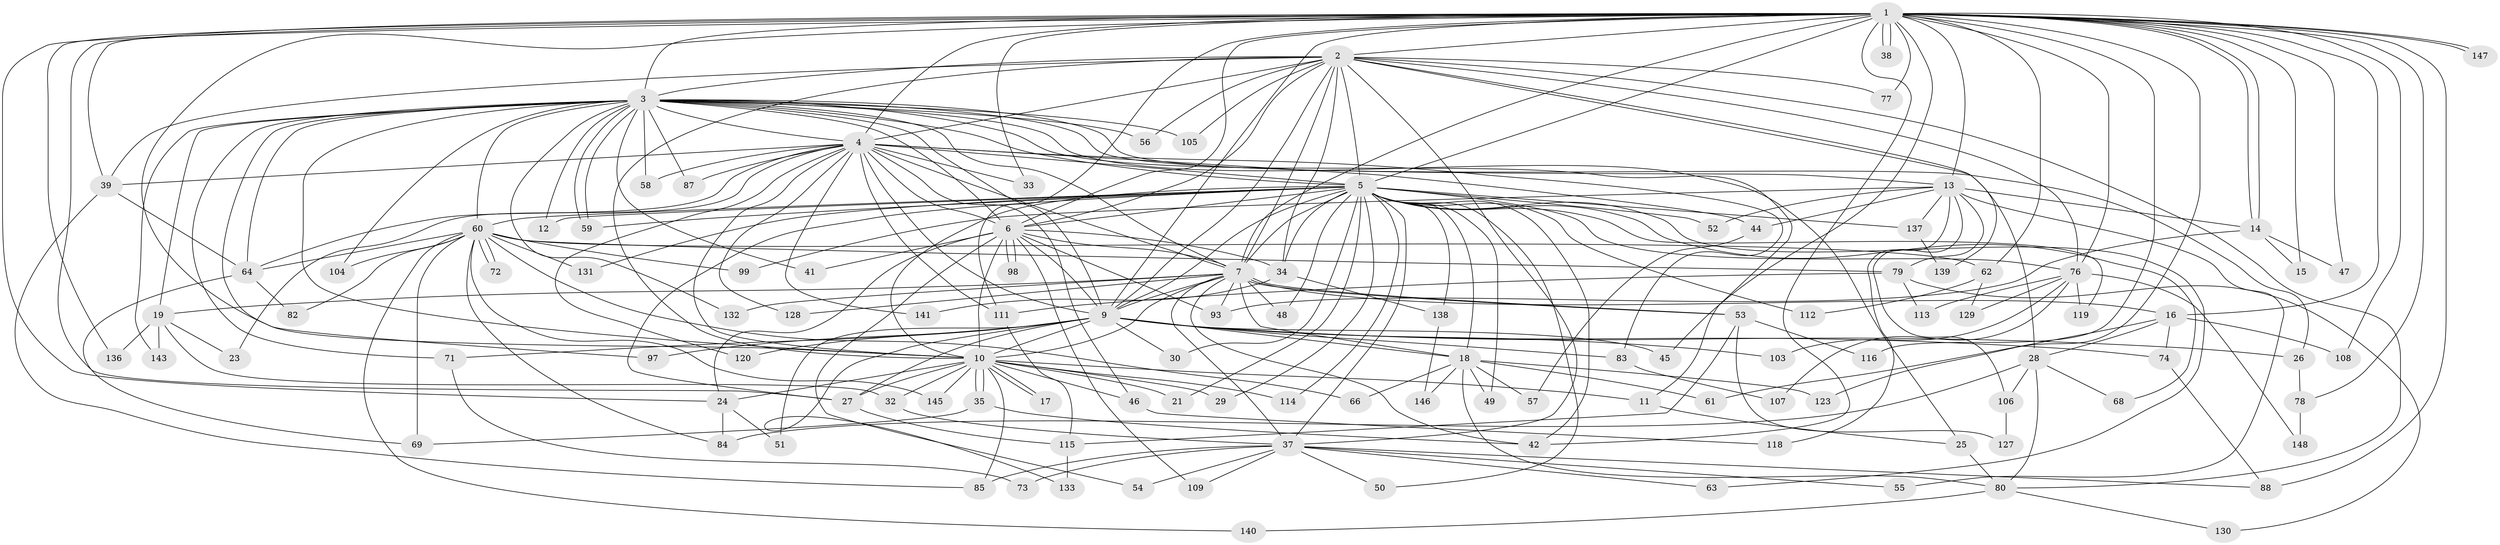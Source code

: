 // original degree distribution, {37: 0.006756756756756757, 20: 0.013513513513513514, 30: 0.006756756756756757, 22: 0.013513513513513514, 18: 0.006756756756756757, 23: 0.006756756756756757, 24: 0.006756756756756757, 25: 0.006756756756756757, 3: 0.20945945945945946, 2: 0.5608108108108109, 7: 0.006756756756756757, 6: 0.04054054054054054, 5: 0.033783783783783786, 8: 0.013513513513513514, 4: 0.05405405405405406, 11: 0.006756756756756757, 15: 0.006756756756756757}
// Generated by graph-tools (version 1.1) at 2025/41/03/06/25 10:41:35]
// undirected, 114 vertices, 270 edges
graph export_dot {
graph [start="1"]
  node [color=gray90,style=filled];
  1 [super="+102"];
  2 [super="+31"];
  3 [super="+67"];
  4 [super="+70"];
  5 [super="+8"];
  6 [super="+65"];
  7 [super="+135"];
  9 [super="+36"];
  10 [super="+121"];
  11;
  12;
  13 [super="+22"];
  14 [super="+101"];
  15;
  16;
  17;
  18 [super="+20"];
  19;
  21;
  23;
  24 [super="+40"];
  25;
  26;
  27 [super="+96"];
  28 [super="+86"];
  29;
  30 [super="+90"];
  32 [super="+134"];
  33;
  34 [super="+124"];
  35 [super="+89"];
  37 [super="+100"];
  38 [super="+81"];
  39 [super="+43"];
  41;
  42 [super="+92"];
  44;
  45;
  46;
  47;
  48;
  49;
  50;
  51;
  52;
  53;
  54;
  55;
  56;
  57;
  58;
  59 [super="+125"];
  60 [super="+75"];
  61;
  62;
  63;
  64 [super="+110"];
  66;
  68;
  69;
  71;
  72;
  73;
  74;
  76 [super="+95"];
  77;
  78;
  79 [super="+142"];
  80 [super="+91"];
  82;
  83 [super="+117"];
  84 [super="+144"];
  85 [super="+94"];
  87;
  88 [super="+122"];
  93;
  97;
  98;
  99;
  103;
  104;
  105;
  106;
  107;
  108;
  109;
  111;
  112;
  113;
  114;
  115 [super="+126"];
  116;
  118;
  119;
  120;
  123;
  127;
  128;
  129;
  130;
  131;
  132;
  133;
  136;
  137;
  138;
  139;
  140;
  141;
  143;
  145;
  146;
  147;
  148;
  1 -- 2;
  1 -- 3;
  1 -- 4;
  1 -- 5 [weight=2];
  1 -- 6;
  1 -- 7;
  1 -- 9 [weight=2];
  1 -- 10;
  1 -- 13;
  1 -- 14;
  1 -- 14;
  1 -- 15;
  1 -- 16;
  1 -- 27;
  1 -- 33;
  1 -- 38 [weight=2];
  1 -- 38;
  1 -- 39;
  1 -- 42;
  1 -- 45;
  1 -- 47;
  1 -- 62;
  1 -- 76;
  1 -- 77;
  1 -- 78;
  1 -- 108;
  1 -- 111;
  1 -- 116;
  1 -- 123;
  1 -- 136;
  1 -- 147;
  1 -- 147;
  1 -- 24;
  1 -- 88;
  2 -- 3;
  2 -- 4;
  2 -- 5 [weight=2];
  2 -- 6;
  2 -- 7;
  2 -- 9;
  2 -- 10;
  2 -- 28;
  2 -- 37;
  2 -- 39;
  2 -- 56;
  2 -- 76;
  2 -- 77;
  2 -- 105;
  2 -- 139;
  2 -- 34;
  2 -- 80;
  3 -- 4;
  3 -- 5 [weight=2];
  3 -- 6;
  3 -- 7;
  3 -- 9;
  3 -- 10 [weight=2];
  3 -- 11;
  3 -- 12;
  3 -- 13;
  3 -- 19;
  3 -- 25;
  3 -- 26;
  3 -- 41;
  3 -- 56;
  3 -- 58;
  3 -- 59;
  3 -- 59;
  3 -- 60;
  3 -- 64;
  3 -- 71;
  3 -- 87;
  3 -- 97;
  3 -- 104;
  3 -- 105;
  3 -- 132;
  3 -- 143;
  4 -- 5 [weight=2];
  4 -- 6;
  4 -- 7;
  4 -- 9;
  4 -- 10;
  4 -- 23;
  4 -- 33;
  4 -- 44;
  4 -- 46;
  4 -- 58;
  4 -- 83 [weight=2];
  4 -- 87;
  4 -- 111;
  4 -- 120;
  4 -- 128;
  4 -- 64;
  4 -- 141;
  4 -- 39;
  5 -- 6 [weight=3];
  5 -- 7 [weight=2];
  5 -- 9 [weight=2];
  5 -- 10 [weight=2];
  5 -- 18 [weight=2];
  5 -- 29;
  5 -- 30 [weight=2];
  5 -- 48;
  5 -- 49;
  5 -- 50;
  5 -- 52;
  5 -- 60;
  5 -- 119;
  5 -- 131;
  5 -- 137;
  5 -- 138;
  5 -- 68;
  5 -- 12;
  5 -- 21;
  5 -- 34;
  5 -- 42;
  5 -- 112;
  5 -- 114;
  5 -- 63;
  5 -- 37;
  5 -- 59;
  5 -- 76;
  5 -- 27;
  6 -- 7;
  6 -- 9;
  6 -- 10;
  6 -- 24;
  6 -- 34;
  6 -- 41;
  6 -- 54;
  6 -- 93;
  6 -- 98;
  6 -- 98;
  6 -- 109;
  7 -- 9;
  7 -- 10;
  7 -- 16;
  7 -- 19;
  7 -- 37;
  7 -- 48;
  7 -- 53;
  7 -- 53;
  7 -- 93;
  7 -- 128;
  7 -- 132;
  7 -- 18;
  7 -- 42;
  9 -- 10 [weight=2];
  9 -- 26;
  9 -- 30;
  9 -- 45;
  9 -- 51;
  9 -- 71;
  9 -- 74;
  9 -- 83;
  9 -- 97;
  9 -- 103;
  9 -- 120;
  9 -- 133;
  9 -- 27;
  9 -- 18;
  10 -- 11;
  10 -- 17;
  10 -- 17;
  10 -- 21;
  10 -- 24;
  10 -- 27;
  10 -- 29;
  10 -- 32;
  10 -- 35;
  10 -- 35;
  10 -- 46;
  10 -- 85;
  10 -- 114;
  10 -- 145;
  11 -- 25;
  13 -- 52;
  13 -- 79;
  13 -- 106;
  13 -- 118;
  13 -- 99;
  13 -- 55;
  13 -- 137;
  13 -- 44;
  13 -- 14;
  14 -- 15;
  14 -- 47;
  14 -- 93;
  16 -- 28;
  16 -- 61;
  16 -- 74;
  16 -- 108;
  18 -- 80;
  18 -- 123;
  18 -- 66;
  18 -- 49;
  18 -- 146;
  18 -- 57;
  18 -- 61;
  19 -- 23;
  19 -- 32;
  19 -- 136;
  19 -- 143;
  24 -- 84;
  24 -- 51;
  25 -- 80;
  26 -- 78;
  27 -- 115;
  28 -- 68;
  28 -- 84;
  28 -- 80;
  28 -- 106;
  32 -- 37;
  34 -- 138;
  34 -- 141;
  35 -- 69;
  35 -- 42;
  37 -- 50;
  37 -- 54;
  37 -- 55;
  37 -- 63;
  37 -- 73;
  37 -- 85;
  37 -- 88;
  37 -- 109;
  39 -- 64;
  39 -- 85;
  44 -- 57;
  46 -- 118;
  53 -- 115;
  53 -- 116;
  53 -- 127;
  60 -- 62;
  60 -- 64;
  60 -- 66;
  60 -- 72;
  60 -- 72;
  60 -- 82;
  60 -- 99;
  60 -- 104;
  60 -- 131;
  60 -- 140;
  60 -- 145;
  60 -- 69;
  60 -- 79;
  60 -- 84;
  62 -- 112;
  62 -- 129;
  64 -- 69;
  64 -- 82;
  71 -- 73;
  74 -- 88;
  76 -- 103;
  76 -- 107;
  76 -- 119;
  76 -- 129;
  76 -- 148;
  76 -- 113;
  78 -- 148;
  79 -- 113;
  79 -- 130;
  79 -- 111;
  80 -- 130;
  80 -- 140;
  83 -- 107;
  106 -- 127;
  111 -- 115;
  115 -- 133;
  137 -- 139;
  138 -- 146;
}
